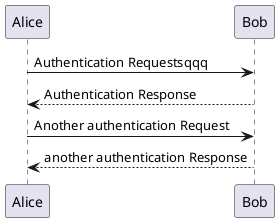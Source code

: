 @startuml
Alice -> Bob: Authentication Requestsqqq
Bob --> Alice: Authentication Response

Alice -> Bob: Another authentication Request
Alice <-- Bob: another authentication Response
@enduml